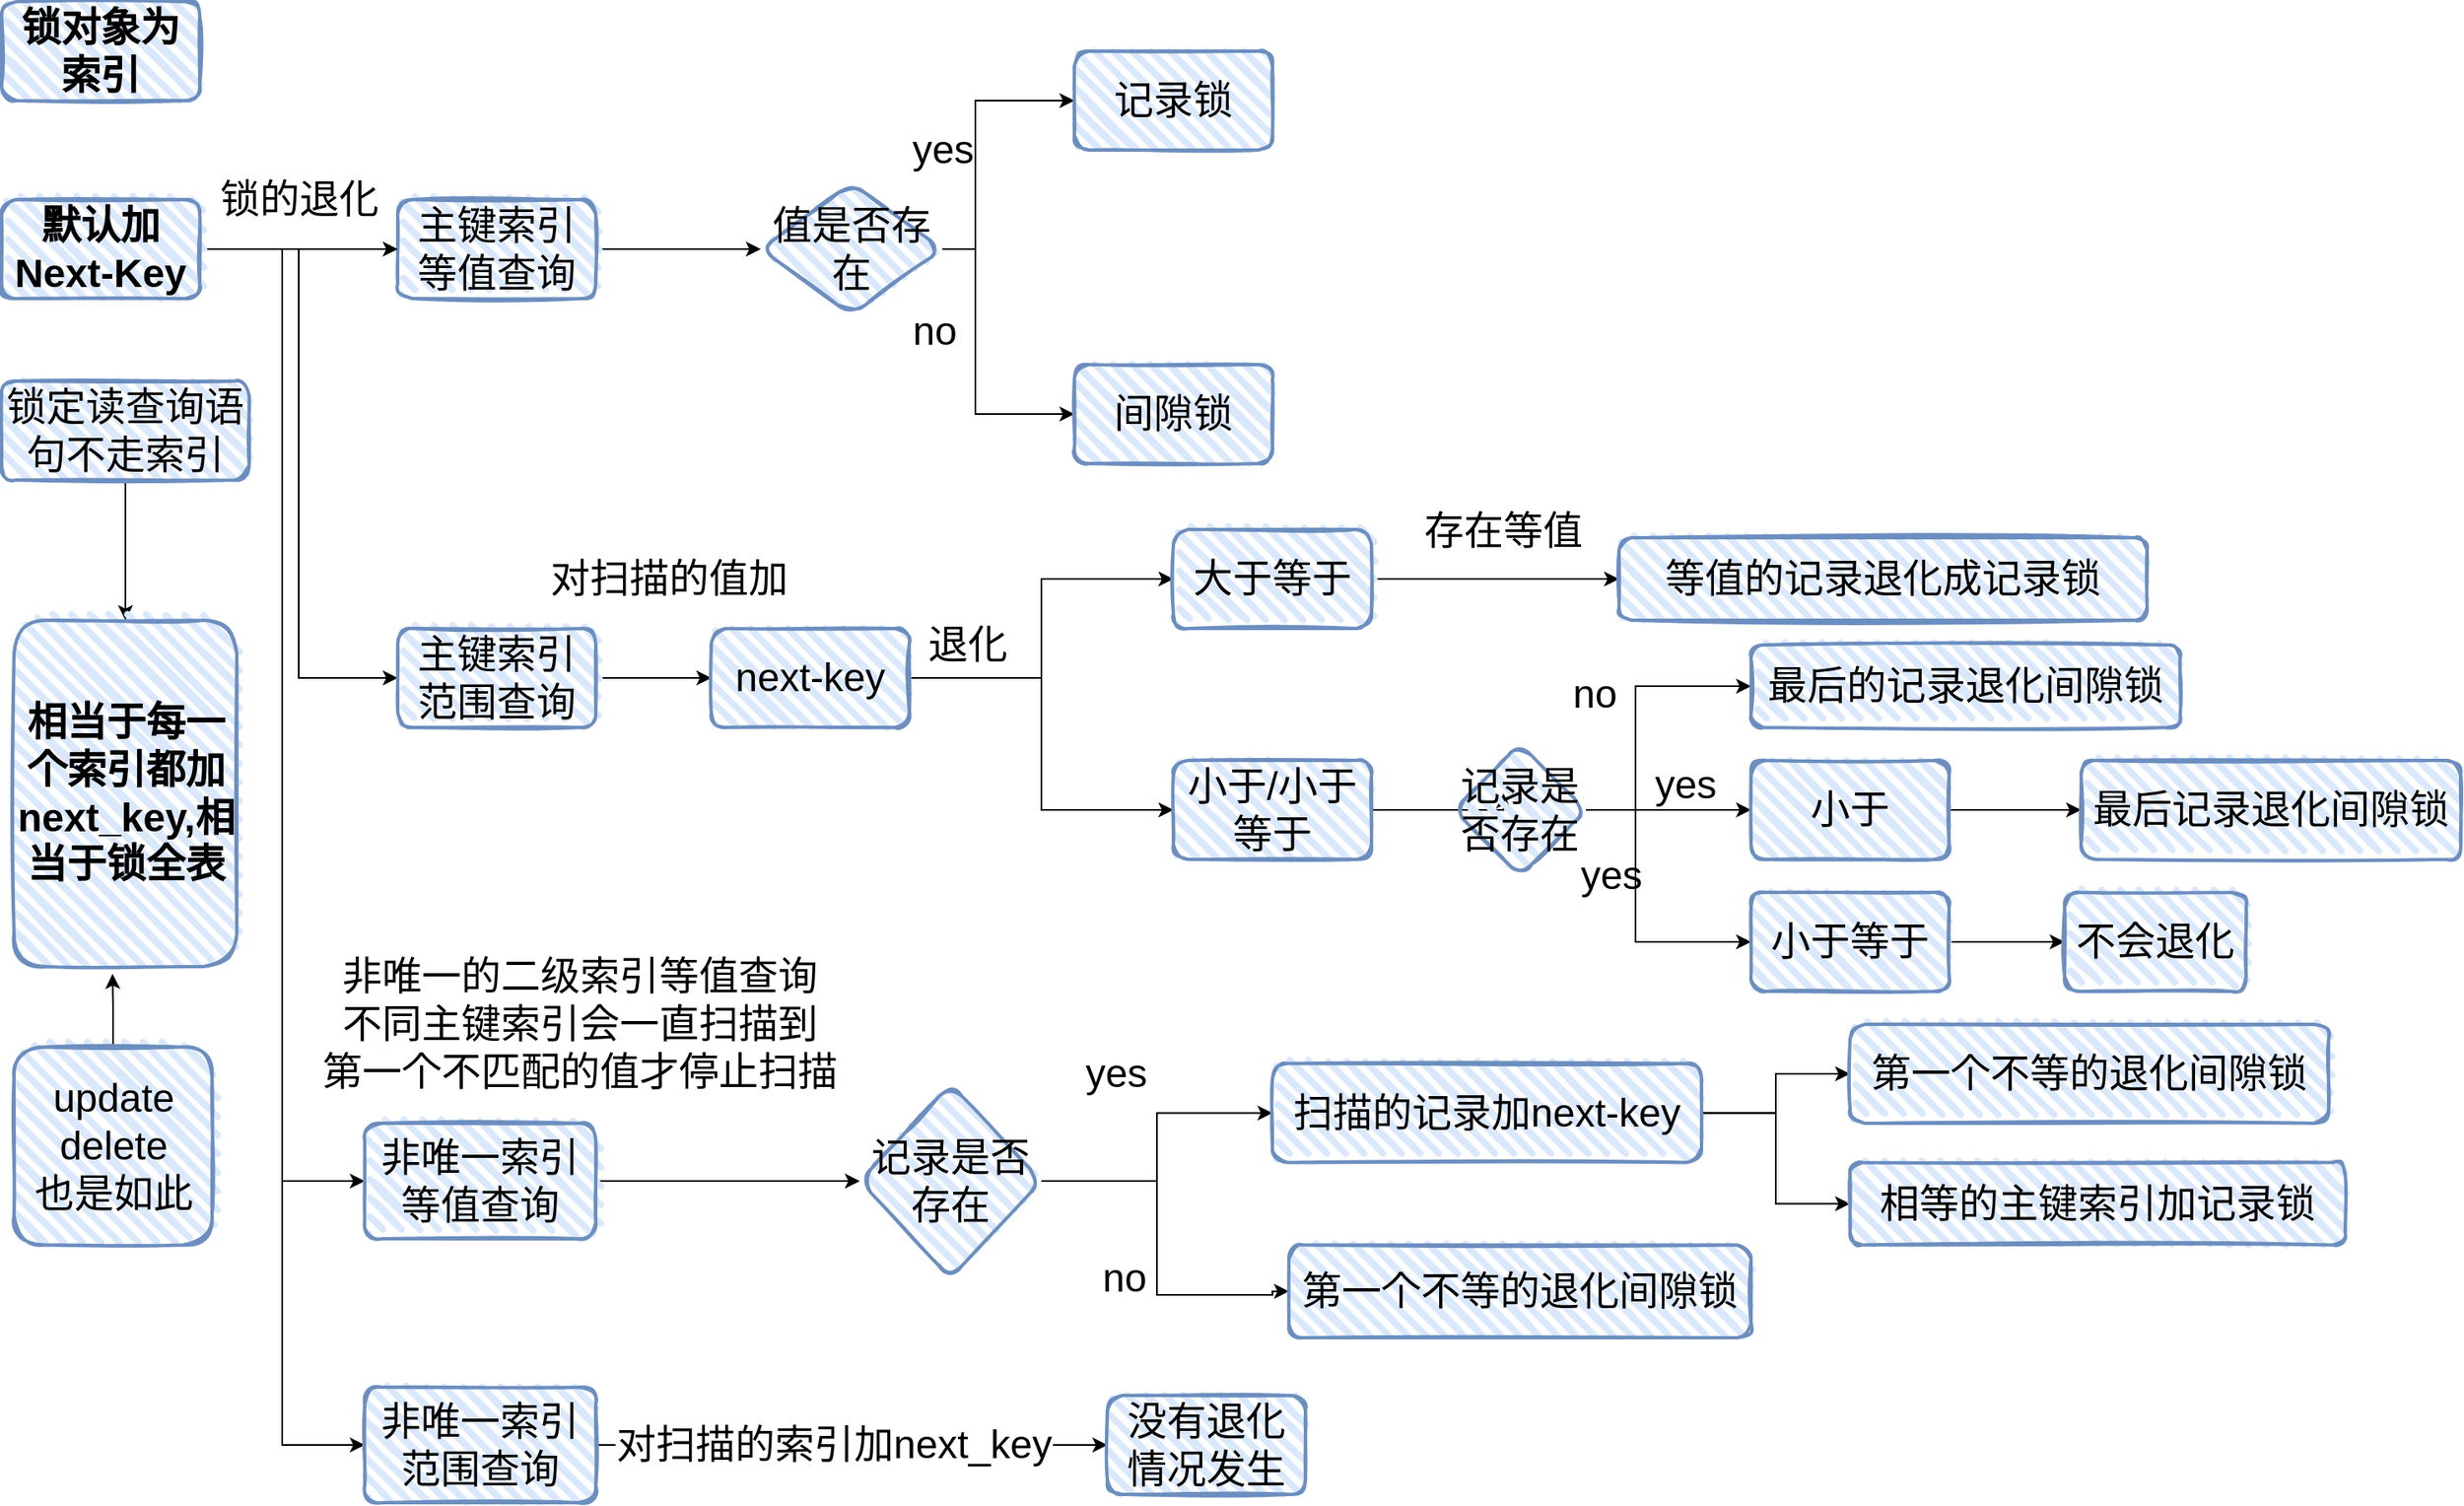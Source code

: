 <mxfile version="20.8.16" type="github">
  <diagram id="UqwzHH5OhLbGryTZ87G5" name="第 1 页">
    <mxGraphModel dx="791" dy="792" grid="1" gridSize="10" guides="1" tooltips="1" connect="1" arrows="1" fold="1" page="1" pageScale="1" pageWidth="827" pageHeight="1169" math="0" shadow="0">
      <root>
        <mxCell id="0" />
        <mxCell id="1" parent="0" />
        <mxCell id="57MqOVcBMNkXq749Byp7-1" value="锁对象为索引" style="rounded=1;whiteSpace=wrap;html=1;strokeWidth=2;fillWeight=4;hachureGap=8;hachureAngle=45;fillColor=#dae8fc;sketch=1;glass=0;strokeColor=#6c8ebf;fontSize=24;fontStyle=1;fontFamily=Helvetica;fontColor=default;" parent="1" vertex="1">
          <mxGeometry x="10" y="30" width="120" height="60" as="geometry" />
        </mxCell>
        <mxCell id="57MqOVcBMNkXq749Byp7-16" value="" style="edgeStyle=orthogonalEdgeStyle;rounded=0;orthogonalLoop=1;jettySize=auto;html=1;fontFamily=Helvetica;fontSize=24;fontColor=default;" parent="1" source="57MqOVcBMNkXq749Byp7-10" target="57MqOVcBMNkXq749Byp7-15" edge="1">
          <mxGeometry relative="1" as="geometry" />
        </mxCell>
        <mxCell id="57MqOVcBMNkXq749Byp7-10" value="主键索引等值查询" style="whiteSpace=wrap;html=1;rounded=1;glass=0;sketch=1;fillWeight=4;hachureGap=8;hachureAngle=45;strokeColor=#6c8ebf;strokeWidth=2;fontFamily=Helvetica;fontSize=24;fontColor=default;fillColor=#dae8fc;" parent="1" vertex="1">
          <mxGeometry x="250" y="150" width="120" height="60" as="geometry" />
        </mxCell>
        <mxCell id="57MqOVcBMNkXq749Byp7-14" style="edgeStyle=orthogonalEdgeStyle;rounded=0;orthogonalLoop=1;jettySize=auto;html=1;entryX=0;entryY=0.5;entryDx=0;entryDy=0;fontFamily=Helvetica;fontSize=24;fontColor=default;" parent="1" source="57MqOVcBMNkXq749Byp7-11" target="57MqOVcBMNkXq749Byp7-10" edge="1">
          <mxGeometry relative="1" as="geometry" />
        </mxCell>
        <mxCell id="57MqOVcBMNkXq749Byp7-29" style="edgeStyle=orthogonalEdgeStyle;rounded=0;orthogonalLoop=1;jettySize=auto;html=1;entryX=0;entryY=0.5;entryDx=0;entryDy=0;fontFamily=Helvetica;fontSize=24;fontColor=default;" parent="1" source="57MqOVcBMNkXq749Byp7-11" target="57MqOVcBMNkXq749Byp7-28" edge="1">
          <mxGeometry relative="1" as="geometry" />
        </mxCell>
        <mxCell id="57MqOVcBMNkXq749Byp7-78" style="edgeStyle=orthogonalEdgeStyle;rounded=0;orthogonalLoop=1;jettySize=auto;html=1;entryX=0;entryY=0.5;entryDx=0;entryDy=0;fontFamily=Helvetica;fontSize=24;fontColor=default;" parent="1" source="57MqOVcBMNkXq749Byp7-11" target="57MqOVcBMNkXq749Byp7-75" edge="1">
          <mxGeometry relative="1" as="geometry" />
        </mxCell>
        <mxCell id="57MqOVcBMNkXq749Byp7-97" style="edgeStyle=orthogonalEdgeStyle;rounded=0;orthogonalLoop=1;jettySize=auto;html=1;entryX=0;entryY=0.5;entryDx=0;entryDy=0;fontFamily=Helvetica;fontSize=24;fontColor=default;" parent="1" source="57MqOVcBMNkXq749Byp7-11" target="57MqOVcBMNkXq749Byp7-77" edge="1">
          <mxGeometry relative="1" as="geometry" />
        </mxCell>
        <mxCell id="57MqOVcBMNkXq749Byp7-11" value="默认加Next-Key" style="rounded=1;whiteSpace=wrap;html=1;strokeWidth=2;fillWeight=4;hachureGap=8;hachureAngle=45;fillColor=#dae8fc;sketch=1;glass=0;strokeColor=#6c8ebf;fontSize=24;fontStyle=1;fontFamily=Helvetica;fontColor=default;" parent="1" vertex="1">
          <mxGeometry x="10" y="150" width="120" height="60" as="geometry" />
        </mxCell>
        <mxCell id="57MqOVcBMNkXq749Byp7-13" value="锁的退化" style="text;html=1;align=center;verticalAlign=middle;resizable=0;points=[];autosize=1;strokeColor=none;fillColor=none;fontSize=24;fontFamily=Helvetica;fontColor=default;" parent="1" vertex="1">
          <mxGeometry x="130" y="130" width="120" height="40" as="geometry" />
        </mxCell>
        <mxCell id="57MqOVcBMNkXq749Byp7-18" value="" style="edgeStyle=orthogonalEdgeStyle;rounded=0;orthogonalLoop=1;jettySize=auto;html=1;fontFamily=Helvetica;fontSize=24;fontColor=default;" parent="1" source="57MqOVcBMNkXq749Byp7-15" target="57MqOVcBMNkXq749Byp7-17" edge="1">
          <mxGeometry relative="1" as="geometry">
            <Array as="points">
              <mxPoint x="600" y="180" />
              <mxPoint x="600" y="90" />
            </Array>
          </mxGeometry>
        </mxCell>
        <mxCell id="57MqOVcBMNkXq749Byp7-26" style="edgeStyle=orthogonalEdgeStyle;rounded=0;orthogonalLoop=1;jettySize=auto;html=1;entryX=0;entryY=0.5;entryDx=0;entryDy=0;fontFamily=Helvetica;fontSize=24;fontColor=default;" parent="1" source="57MqOVcBMNkXq749Byp7-15" target="57MqOVcBMNkXq749Byp7-25" edge="1">
          <mxGeometry relative="1" as="geometry">
            <Array as="points">
              <mxPoint x="600" y="180" />
              <mxPoint x="600" y="280" />
            </Array>
          </mxGeometry>
        </mxCell>
        <mxCell id="57MqOVcBMNkXq749Byp7-15" value="值是否存在" style="rhombus;whiteSpace=wrap;html=1;fontSize=24;fillColor=#dae8fc;strokeColor=#6c8ebf;rounded=1;glass=0;sketch=1;fillWeight=4;hachureGap=8;hachureAngle=45;strokeWidth=2;" parent="1" vertex="1">
          <mxGeometry x="470" y="140" width="110" height="80" as="geometry" />
        </mxCell>
        <mxCell id="57MqOVcBMNkXq749Byp7-17" value="记录锁" style="whiteSpace=wrap;html=1;fontSize=24;fillColor=#dae8fc;strokeColor=#6c8ebf;rounded=1;glass=0;sketch=1;fillWeight=4;hachureGap=8;hachureAngle=45;strokeWidth=2;" parent="1" vertex="1">
          <mxGeometry x="660" y="60" width="120" height="60" as="geometry" />
        </mxCell>
        <mxCell id="57MqOVcBMNkXq749Byp7-20" value="yes" style="text;html=1;align=center;verticalAlign=middle;resizable=0;points=[];autosize=1;strokeColor=none;fillColor=none;fontSize=24;fontFamily=Helvetica;fontColor=default;" parent="1" vertex="1">
          <mxGeometry x="550" y="100" width="60" height="40" as="geometry" />
        </mxCell>
        <mxCell id="57MqOVcBMNkXq749Byp7-25" value="间隙锁" style="whiteSpace=wrap;html=1;rounded=1;glass=0;sketch=1;fillWeight=4;hachureGap=8;hachureAngle=45;strokeColor=#6c8ebf;strokeWidth=2;fontFamily=Helvetica;fontSize=24;fontColor=default;fillColor=#dae8fc;" parent="1" vertex="1">
          <mxGeometry x="660" y="250" width="120" height="60" as="geometry" />
        </mxCell>
        <mxCell id="57MqOVcBMNkXq749Byp7-27" value="no" style="text;html=1;align=center;verticalAlign=middle;resizable=0;points=[];autosize=1;strokeColor=none;fillColor=none;fontSize=24;fontFamily=Helvetica;fontColor=default;" parent="1" vertex="1">
          <mxGeometry x="550" y="210" width="50" height="40" as="geometry" />
        </mxCell>
        <mxCell id="57MqOVcBMNkXq749Byp7-43" style="edgeStyle=orthogonalEdgeStyle;rounded=0;orthogonalLoop=1;jettySize=auto;html=1;entryX=0;entryY=0.5;entryDx=0;entryDy=0;fontFamily=Helvetica;fontSize=24;fontColor=default;" parent="1" source="57MqOVcBMNkXq749Byp7-28" target="57MqOVcBMNkXq749Byp7-41" edge="1">
          <mxGeometry relative="1" as="geometry" />
        </mxCell>
        <mxCell id="57MqOVcBMNkXq749Byp7-28" value="主键索引范围查询" style="whiteSpace=wrap;html=1;rounded=1;glass=0;sketch=1;fillWeight=4;hachureGap=8;hachureAngle=45;strokeColor=#6c8ebf;strokeWidth=2;fontFamily=Helvetica;fontSize=24;fontColor=default;fillColor=#dae8fc;" parent="1" vertex="1">
          <mxGeometry x="250" y="410" width="120" height="60" as="geometry" />
        </mxCell>
        <mxCell id="57MqOVcBMNkXq749Byp7-52" style="edgeStyle=orthogonalEdgeStyle;rounded=0;orthogonalLoop=1;jettySize=auto;html=1;exitX=1;exitY=0.5;exitDx=0;exitDy=0;fontFamily=Helvetica;fontSize=24;fontColor=default;" parent="1" source="57MqOVcBMNkXq749Byp7-41" target="57MqOVcBMNkXq749Byp7-47" edge="1">
          <mxGeometry relative="1" as="geometry" />
        </mxCell>
        <mxCell id="57MqOVcBMNkXq749Byp7-54" style="edgeStyle=orthogonalEdgeStyle;rounded=0;orthogonalLoop=1;jettySize=auto;html=1;entryX=0;entryY=0.5;entryDx=0;entryDy=0;fontFamily=Helvetica;fontSize=24;fontColor=default;" parent="1" source="57MqOVcBMNkXq749Byp7-41" target="57MqOVcBMNkXq749Byp7-53" edge="1">
          <mxGeometry relative="1" as="geometry">
            <Array as="points">
              <mxPoint x="640" y="440" />
              <mxPoint x="640" y="520" />
              <mxPoint x="720" y="520" />
            </Array>
          </mxGeometry>
        </mxCell>
        <mxCell id="57MqOVcBMNkXq749Byp7-41" value="next-key" style="whiteSpace=wrap;html=1;rounded=1;glass=0;sketch=1;fillWeight=4;hachureGap=8;hachureAngle=45;strokeColor=#6c8ebf;strokeWidth=2;fontFamily=Helvetica;fontSize=24;fontColor=default;fillColor=#dae8fc;" parent="1" vertex="1">
          <mxGeometry x="440" y="410" width="120" height="60" as="geometry" />
        </mxCell>
        <mxCell id="57MqOVcBMNkXq749Byp7-44" value="对扫描的值加" style="text;html=1;align=center;verticalAlign=middle;resizable=0;points=[];autosize=1;strokeColor=none;fillColor=none;fontSize=24;fontFamily=Helvetica;fontColor=default;" parent="1" vertex="1">
          <mxGeometry x="329" y="360" width="170" height="40" as="geometry" />
        </mxCell>
        <mxCell id="57MqOVcBMNkXq749Byp7-62" style="edgeStyle=orthogonalEdgeStyle;rounded=0;orthogonalLoop=1;jettySize=auto;html=1;exitX=1;exitY=0.5;exitDx=0;exitDy=0;fontFamily=Helvetica;fontSize=24;fontColor=default;" parent="1" source="57MqOVcBMNkXq749Byp7-47" target="57MqOVcBMNkXq749Byp7-59" edge="1">
          <mxGeometry relative="1" as="geometry" />
        </mxCell>
        <mxCell id="57MqOVcBMNkXq749Byp7-47" value="大于等于" style="whiteSpace=wrap;html=1;rounded=1;glass=0;sketch=1;fillWeight=4;hachureGap=8;hachureAngle=45;strokeColor=#6c8ebf;strokeWidth=2;fontFamily=Helvetica;fontSize=24;fontColor=default;fillColor=#dae8fc;" parent="1" vertex="1">
          <mxGeometry x="720" y="350" width="120" height="60" as="geometry" />
        </mxCell>
        <mxCell id="57MqOVcBMNkXq749Byp7-51" value="退化" style="text;html=1;align=center;verticalAlign=middle;resizable=0;points=[];autosize=1;strokeColor=none;fillColor=none;fontSize=24;fontFamily=Helvetica;fontColor=default;rounded=1;glass=0;sketch=1;fillWeight=4;hachureGap=8;hachureAngle=45;strokeWidth=2;" parent="1" vertex="1">
          <mxGeometry x="560" y="400" width="70" height="40" as="geometry" />
        </mxCell>
        <mxCell id="57MqOVcBMNkXq749Byp7-63" style="edgeStyle=orthogonalEdgeStyle;rounded=0;orthogonalLoop=1;jettySize=auto;html=1;fontFamily=Helvetica;fontSize=24;fontColor=default;" parent="1" source="57MqOVcBMNkXq749Byp7-53" edge="1">
          <mxGeometry relative="1" as="geometry">
            <mxPoint x="920" y="510" as="targetPoint" />
            <Array as="points">
              <mxPoint x="920" y="520" />
            </Array>
          </mxGeometry>
        </mxCell>
        <mxCell id="57MqOVcBMNkXq749Byp7-53" value="小于/小于等于" style="whiteSpace=wrap;html=1;rounded=1;glass=0;sketch=1;fillWeight=4;hachureGap=8;hachureAngle=45;strokeColor=#6c8ebf;strokeWidth=2;fontFamily=Helvetica;fontSize=24;fontColor=default;fillColor=#dae8fc;" parent="1" vertex="1">
          <mxGeometry x="720" y="490" width="120" height="60" as="geometry" />
        </mxCell>
        <mxCell id="57MqOVcBMNkXq749Byp7-59" value="等值的记录退化成记录锁" style="whiteSpace=wrap;html=1;rounded=1;glass=0;sketch=1;fillWeight=4;hachureGap=8;hachureAngle=45;strokeColor=#6c8ebf;strokeWidth=2;fontFamily=Helvetica;fontSize=24;fontColor=default;fillColor=#dae8fc;" parent="1" vertex="1">
          <mxGeometry x="990" y="355" width="320" height="50" as="geometry" />
        </mxCell>
        <mxCell id="57MqOVcBMNkXq749Byp7-60" value="存在等值" style="text;whiteSpace=wrap;html=1;fontSize=24;fontFamily=Helvetica;fontColor=default;" parent="1" vertex="1">
          <mxGeometry x="870" y="330" width="130" height="50" as="geometry" />
        </mxCell>
        <mxCell id="QxykXLR87TMKVdndipIA-7" style="edgeStyle=orthogonalEdgeStyle;rounded=0;orthogonalLoop=1;jettySize=auto;html=1;entryX=0;entryY=0.5;entryDx=0;entryDy=0;" edge="1" parent="1" source="57MqOVcBMNkXq749Byp7-64" target="QxykXLR87TMKVdndipIA-5">
          <mxGeometry relative="1" as="geometry">
            <Array as="points">
              <mxPoint x="1000" y="520" />
              <mxPoint x="1000" y="600" />
            </Array>
          </mxGeometry>
        </mxCell>
        <mxCell id="QxykXLR87TMKVdndipIA-8" style="edgeStyle=orthogonalEdgeStyle;rounded=0;orthogonalLoop=1;jettySize=auto;html=1;entryX=0;entryY=0.5;entryDx=0;entryDy=0;" edge="1" parent="1" source="57MqOVcBMNkXq749Byp7-64" target="57MqOVcBMNkXq749Byp7-70">
          <mxGeometry relative="1" as="geometry">
            <Array as="points">
              <mxPoint x="990" y="520" />
              <mxPoint x="990" y="520" />
            </Array>
          </mxGeometry>
        </mxCell>
        <mxCell id="QxykXLR87TMKVdndipIA-9" style="edgeStyle=orthogonalEdgeStyle;rounded=0;orthogonalLoop=1;jettySize=auto;html=1;entryX=0;entryY=0.5;entryDx=0;entryDy=0;" edge="1" parent="1" source="57MqOVcBMNkXq749Byp7-64" target="57MqOVcBMNkXq749Byp7-66">
          <mxGeometry relative="1" as="geometry">
            <Array as="points">
              <mxPoint x="1000" y="520" />
              <mxPoint x="1000" y="445" />
            </Array>
          </mxGeometry>
        </mxCell>
        <mxCell id="57MqOVcBMNkXq749Byp7-64" value="记录是否存在" style="rhombus;whiteSpace=wrap;html=1;rounded=1;glass=0;sketch=1;fillWeight=4;hachureGap=8;hachureAngle=45;strokeColor=#6c8ebf;strokeWidth=2;fontFamily=Helvetica;fontSize=24;fontColor=default;fillColor=#dae8fc;" parent="1" vertex="1">
          <mxGeometry x="890" y="480" width="80" height="80" as="geometry" />
        </mxCell>
        <mxCell id="57MqOVcBMNkXq749Byp7-66" value="最后的记录退化间隙锁" style="whiteSpace=wrap;html=1;rounded=1;glass=0;sketch=1;fillWeight=4;hachureGap=8;hachureAngle=45;strokeColor=#6c8ebf;strokeWidth=2;fontFamily=Helvetica;fontSize=24;fontColor=default;fillColor=#dae8fc;" parent="1" vertex="1">
          <mxGeometry x="1070" y="420" width="260" height="50" as="geometry" />
        </mxCell>
        <mxCell id="57MqOVcBMNkXq749Byp7-69" value="no" style="text;html=1;align=center;verticalAlign=middle;resizable=0;points=[];autosize=1;strokeColor=none;fillColor=none;fontSize=24;fontFamily=Helvetica;fontColor=default;" parent="1" vertex="1">
          <mxGeometry x="950" y="430" width="50" height="40" as="geometry" />
        </mxCell>
        <mxCell id="QxykXLR87TMKVdndipIA-11" style="edgeStyle=orthogonalEdgeStyle;rounded=0;orthogonalLoop=1;jettySize=auto;html=1;entryX=0;entryY=0.5;entryDx=0;entryDy=0;" edge="1" parent="1" source="57MqOVcBMNkXq749Byp7-70" target="57MqOVcBMNkXq749Byp7-74">
          <mxGeometry relative="1" as="geometry" />
        </mxCell>
        <mxCell id="57MqOVcBMNkXq749Byp7-70" value="小于" style="whiteSpace=wrap;html=1;rounded=1;glass=0;sketch=1;fillWeight=4;hachureGap=8;hachureAngle=45;strokeColor=#6c8ebf;strokeWidth=2;fontFamily=Helvetica;fontSize=24;fontColor=default;fillColor=#dae8fc;" parent="1" vertex="1">
          <mxGeometry x="1070" y="490" width="120" height="60" as="geometry" />
        </mxCell>
        <mxCell id="57MqOVcBMNkXq749Byp7-72" value="yes" style="text;html=1;align=center;verticalAlign=middle;resizable=0;points=[];autosize=1;strokeColor=none;fillColor=none;fontSize=24;fontFamily=Helvetica;fontColor=default;" parent="1" vertex="1">
          <mxGeometry x="955" y="540" width="60" height="40" as="geometry" />
        </mxCell>
        <mxCell id="57MqOVcBMNkXq749Byp7-74" value="最后记录退化间隙锁" style="whiteSpace=wrap;html=1;rounded=1;glass=0;sketch=1;fillWeight=4;hachureGap=8;hachureAngle=45;strokeColor=#6c8ebf;strokeWidth=2;fontFamily=Helvetica;fontSize=24;fontColor=default;fillColor=#dae8fc;" parent="1" vertex="1">
          <mxGeometry x="1270" y="490" width="230" height="60" as="geometry" />
        </mxCell>
        <mxCell id="57MqOVcBMNkXq749Byp7-79" style="edgeStyle=orthogonalEdgeStyle;rounded=0;orthogonalLoop=1;jettySize=auto;html=1;fontFamily=Helvetica;fontSize=24;fontColor=default;entryX=0;entryY=0.5;entryDx=0;entryDy=0;" parent="1" source="57MqOVcBMNkXq749Byp7-75" target="57MqOVcBMNkXq749Byp7-80" edge="1">
          <mxGeometry relative="1" as="geometry">
            <mxPoint x="460" y="725" as="targetPoint" />
          </mxGeometry>
        </mxCell>
        <mxCell id="57MqOVcBMNkXq749Byp7-75" value="非唯一索引等值查询" style="whiteSpace=wrap;html=1;rounded=1;glass=0;sketch=1;fillWeight=4;hachureGap=8;hachureAngle=45;strokeColor=#6c8ebf;strokeWidth=2;fontFamily=Helvetica;fontSize=24;fontColor=default;fillColor=#dae8fc;" parent="1" vertex="1">
          <mxGeometry x="230" y="710" width="140" height="70" as="geometry" />
        </mxCell>
        <mxCell id="57MqOVcBMNkXq749Byp7-99" value="" style="edgeStyle=orthogonalEdgeStyle;rounded=0;orthogonalLoop=1;jettySize=auto;html=1;fontFamily=Helvetica;fontSize=24;fontColor=default;" parent="1" source="57MqOVcBMNkXq749Byp7-77" target="57MqOVcBMNkXq749Byp7-98" edge="1">
          <mxGeometry relative="1" as="geometry" />
        </mxCell>
        <mxCell id="57MqOVcBMNkXq749Byp7-100" value="对扫描的索引加next_key" style="edgeLabel;html=1;align=center;verticalAlign=middle;resizable=0;points=[];fontSize=24;fontFamily=Helvetica;fontColor=default;" parent="57MqOVcBMNkXq749Byp7-99" vertex="1" connectable="0">
          <mxGeometry x="-0.268" relative="1" as="geometry">
            <mxPoint x="30" as="offset" />
          </mxGeometry>
        </mxCell>
        <mxCell id="57MqOVcBMNkXq749Byp7-77" value="非唯一索引范围查询" style="whiteSpace=wrap;html=1;rounded=1;glass=0;sketch=1;fillWeight=4;hachureGap=8;hachureAngle=45;strokeColor=#6c8ebf;strokeWidth=2;fontFamily=Helvetica;fontSize=24;fontColor=default;fillColor=#dae8fc;" parent="1" vertex="1">
          <mxGeometry x="230" y="870" width="140" height="70" as="geometry" />
        </mxCell>
        <mxCell id="57MqOVcBMNkXq749Byp7-87" style="edgeStyle=orthogonalEdgeStyle;rounded=0;orthogonalLoop=1;jettySize=auto;html=1;exitX=1;exitY=0.5;exitDx=0;exitDy=0;entryX=0;entryY=0.5;entryDx=0;entryDy=0;fontFamily=Helvetica;fontSize=24;fontColor=default;" parent="1" source="57MqOVcBMNkXq749Byp7-80" target="57MqOVcBMNkXq749Byp7-86" edge="1">
          <mxGeometry relative="1" as="geometry">
            <Array as="points">
              <mxPoint x="710" y="745" />
              <mxPoint x="710" y="814" />
              <mxPoint x="780" y="814" />
              <mxPoint x="780" y="812" />
            </Array>
          </mxGeometry>
        </mxCell>
        <mxCell id="QxykXLR87TMKVdndipIA-6" style="edgeStyle=orthogonalEdgeStyle;rounded=0;orthogonalLoop=1;jettySize=auto;html=1;entryX=0;entryY=0.5;entryDx=0;entryDy=0;" edge="1" parent="1" source="57MqOVcBMNkXq749Byp7-80" target="57MqOVcBMNkXq749Byp7-83">
          <mxGeometry relative="1" as="geometry" />
        </mxCell>
        <mxCell id="57MqOVcBMNkXq749Byp7-80" value="记录是否存在" style="rhombus;whiteSpace=wrap;html=1;rounded=1;glass=0;sketch=1;fillWeight=4;hachureGap=8;hachureAngle=45;strokeColor=#6c8ebf;strokeWidth=2;fontFamily=Helvetica;fontSize=24;fontColor=default;fillColor=#dae8fc;" parent="1" vertex="1">
          <mxGeometry x="530" y="686.25" width="110" height="117.5" as="geometry" />
        </mxCell>
        <mxCell id="57MqOVcBMNkXq749Byp7-93" value="" style="edgeStyle=orthogonalEdgeStyle;rounded=0;orthogonalLoop=1;jettySize=auto;html=1;fontFamily=Helvetica;fontSize=24;fontColor=default;" parent="1" source="57MqOVcBMNkXq749Byp7-83" target="57MqOVcBMNkXq749Byp7-92" edge="1">
          <mxGeometry relative="1" as="geometry" />
        </mxCell>
        <mxCell id="QxykXLR87TMKVdndipIA-10" style="edgeStyle=orthogonalEdgeStyle;rounded=0;orthogonalLoop=1;jettySize=auto;html=1;entryX=0;entryY=0.5;entryDx=0;entryDy=0;" edge="1" parent="1" source="57MqOVcBMNkXq749Byp7-83" target="57MqOVcBMNkXq749Byp7-94">
          <mxGeometry relative="1" as="geometry" />
        </mxCell>
        <mxCell id="57MqOVcBMNkXq749Byp7-83" value="扫描的记录加next-key" style="whiteSpace=wrap;html=1;rounded=1;glass=0;sketch=1;fillWeight=4;hachureGap=8;hachureAngle=45;strokeColor=#6c8ebf;strokeWidth=2;fontFamily=Helvetica;fontSize=24;fontColor=default;fillColor=#dae8fc;" parent="1" vertex="1">
          <mxGeometry x="780" y="673.75" width="260" height="60" as="geometry" />
        </mxCell>
        <mxCell id="57MqOVcBMNkXq749Byp7-85" value="yes" style="text;html=1;align=center;verticalAlign=middle;resizable=0;points=[];autosize=1;strokeColor=none;fillColor=none;fontSize=24;fontFamily=Helvetica;fontColor=default;" parent="1" vertex="1">
          <mxGeometry x="655" y="660" width="60" height="40" as="geometry" />
        </mxCell>
        <mxCell id="57MqOVcBMNkXq749Byp7-86" value="第一个不等的退化间隙锁" style="whiteSpace=wrap;html=1;rounded=1;glass=0;sketch=1;fillWeight=4;hachureGap=8;hachureAngle=45;strokeColor=#6c8ebf;strokeWidth=2;fontFamily=Helvetica;fontSize=24;fontColor=default;fillColor=#dae8fc;" parent="1" vertex="1">
          <mxGeometry x="790" y="783.75" width="280" height="56.25" as="geometry" />
        </mxCell>
        <mxCell id="57MqOVcBMNkXq749Byp7-88" value="no" style="text;html=1;align=center;verticalAlign=middle;resizable=0;points=[];autosize=1;strokeColor=none;fillColor=none;fontSize=24;fontFamily=Helvetica;fontColor=default;" parent="1" vertex="1">
          <mxGeometry x="665" y="783.75" width="50" height="40" as="geometry" />
        </mxCell>
        <mxCell id="57MqOVcBMNkXq749Byp7-90" value="&lt;div&gt;非唯一的二级索引等值查询&lt;/div&gt;&lt;div&gt;不同主键索引会一直扫描到&lt;/div&gt;&lt;div&gt;第一个不匹配的值才停止扫描&lt;/div&gt;" style="text;html=1;align=center;verticalAlign=middle;resizable=0;points=[];autosize=1;strokeColor=none;fillColor=none;fontSize=24;fontFamily=Helvetica;fontColor=default;" parent="1" vertex="1">
          <mxGeometry x="190" y="600" width="340" height="100" as="geometry" />
        </mxCell>
        <mxCell id="57MqOVcBMNkXq749Byp7-92" value="第一个不等的退化间隙锁" style="whiteSpace=wrap;html=1;fontSize=24;fillColor=#dae8fc;strokeColor=#6c8ebf;rounded=1;glass=0;sketch=1;fillWeight=4;hachureGap=8;hachureAngle=45;strokeWidth=2;" parent="1" vertex="1">
          <mxGeometry x="1130" y="650" width="290" height="60" as="geometry" />
        </mxCell>
        <mxCell id="57MqOVcBMNkXq749Byp7-94" value="&lt;div&gt;相等的主键索引加记录锁&lt;/div&gt;" style="whiteSpace=wrap;html=1;rounded=1;glass=0;sketch=1;fillWeight=4;hachureGap=8;hachureAngle=45;strokeColor=#6c8ebf;strokeWidth=2;fontFamily=Helvetica;fontSize=24;fontColor=default;fillColor=#dae8fc;" parent="1" vertex="1">
          <mxGeometry x="1130" y="733.75" width="300" height="50" as="geometry" />
        </mxCell>
        <mxCell id="57MqOVcBMNkXq749Byp7-98" value="没有退化情况发生" style="whiteSpace=wrap;html=1;fontSize=24;fillColor=#dae8fc;strokeColor=#6c8ebf;rounded=1;glass=0;sketch=1;fillWeight=4;hachureGap=8;hachureAngle=45;strokeWidth=2;" parent="1" vertex="1">
          <mxGeometry x="680" y="875" width="120" height="60" as="geometry" />
        </mxCell>
        <mxCell id="57MqOVcBMNkXq749Byp7-104" style="edgeStyle=orthogonalEdgeStyle;rounded=0;orthogonalLoop=1;jettySize=auto;html=1;fontFamily=Helvetica;fontSize=24;fontColor=default;entryX=0.5;entryY=0;entryDx=0;entryDy=0;" parent="1" source="57MqOVcBMNkXq749Byp7-101" target="57MqOVcBMNkXq749Byp7-105" edge="1">
          <mxGeometry relative="1" as="geometry">
            <mxPoint x="85" y="390" as="targetPoint" />
            <Array as="points" />
          </mxGeometry>
        </mxCell>
        <mxCell id="57MqOVcBMNkXq749Byp7-101" value="锁定读查询语句不走索引" style="whiteSpace=wrap;html=1;rounded=1;glass=0;sketch=1;fillWeight=4;hachureGap=8;hachureAngle=45;strokeColor=#6c8ebf;strokeWidth=2;fontFamily=Helvetica;fontSize=24;fontColor=default;fillColor=#dae8fc;" parent="1" vertex="1">
          <mxGeometry x="10" y="260" width="150" height="60" as="geometry" />
        </mxCell>
        <mxCell id="57MqOVcBMNkXq749Byp7-105" value="相当于每一个索引都加next_key,相当于锁全表" style="rounded=1;whiteSpace=wrap;html=1;strokeWidth=2;fillWeight=4;hachureGap=8;hachureAngle=45;fillColor=#dae8fc;sketch=1;glass=0;strokeColor=#6c8ebf;fontSize=24;fontStyle=1;fontFamily=Helvetica;fontColor=default;" parent="1" vertex="1">
          <mxGeometry x="17.5" y="405" width="135" height="210" as="geometry" />
        </mxCell>
        <mxCell id="57MqOVcBMNkXq749Byp7-108" style="edgeStyle=orthogonalEdgeStyle;rounded=0;orthogonalLoop=1;jettySize=auto;html=1;entryX=0.442;entryY=1.021;entryDx=0;entryDy=0;entryPerimeter=0;fontFamily=Helvetica;fontSize=24;fontColor=default;" parent="1" source="57MqOVcBMNkXq749Byp7-106" target="57MqOVcBMNkXq749Byp7-105" edge="1">
          <mxGeometry relative="1" as="geometry" />
        </mxCell>
        <mxCell id="57MqOVcBMNkXq749Byp7-106" value="&lt;div&gt;update delete&lt;/div&gt;&lt;div&gt;也是如此&lt;br&gt;&lt;/div&gt;" style="whiteSpace=wrap;html=1;rounded=1;glass=0;sketch=1;fillWeight=4;hachureGap=8;hachureAngle=45;strokeColor=#6c8ebf;strokeWidth=2;fontFamily=Helvetica;fontSize=24;fontColor=default;fillColor=#dae8fc;" parent="1" vertex="1">
          <mxGeometry x="17.5" y="663.75" width="120" height="120" as="geometry" />
        </mxCell>
        <mxCell id="QxykXLR87TMKVdndipIA-12" style="edgeStyle=orthogonalEdgeStyle;rounded=0;orthogonalLoop=1;jettySize=auto;html=1;" edge="1" parent="1" source="QxykXLR87TMKVdndipIA-5">
          <mxGeometry relative="1" as="geometry">
            <mxPoint x="1260" y="600" as="targetPoint" />
          </mxGeometry>
        </mxCell>
        <mxCell id="QxykXLR87TMKVdndipIA-5" value="小于等于" style="whiteSpace=wrap;html=1;rounded=1;glass=0;sketch=1;fillWeight=4;hachureGap=8;hachureAngle=45;strokeColor=#6c8ebf;strokeWidth=2;fontFamily=Helvetica;fontSize=24;fontColor=default;fillColor=#dae8fc;" vertex="1" parent="1">
          <mxGeometry x="1070" y="570" width="120" height="60" as="geometry" />
        </mxCell>
        <mxCell id="QxykXLR87TMKVdndipIA-13" value="&lt;font style=&quot;font-size: 24px;&quot;&gt;yes&lt;/font&gt;" style="text;html=1;align=center;verticalAlign=middle;resizable=0;points=[];autosize=1;strokeColor=none;fillColor=none;" vertex="1" parent="1">
          <mxGeometry x="1000" y="485" width="60" height="40" as="geometry" />
        </mxCell>
        <mxCell id="QxykXLR87TMKVdndipIA-14" value="不会退化" style="whiteSpace=wrap;html=1;rounded=1;glass=0;sketch=1;fillWeight=4;hachureGap=8;hachureAngle=45;strokeColor=#6c8ebf;strokeWidth=2;fontFamily=Helvetica;fontSize=24;fontColor=default;fillColor=#dae8fc;" vertex="1" parent="1">
          <mxGeometry x="1260" y="570" width="110" height="60" as="geometry" />
        </mxCell>
      </root>
    </mxGraphModel>
  </diagram>
</mxfile>
